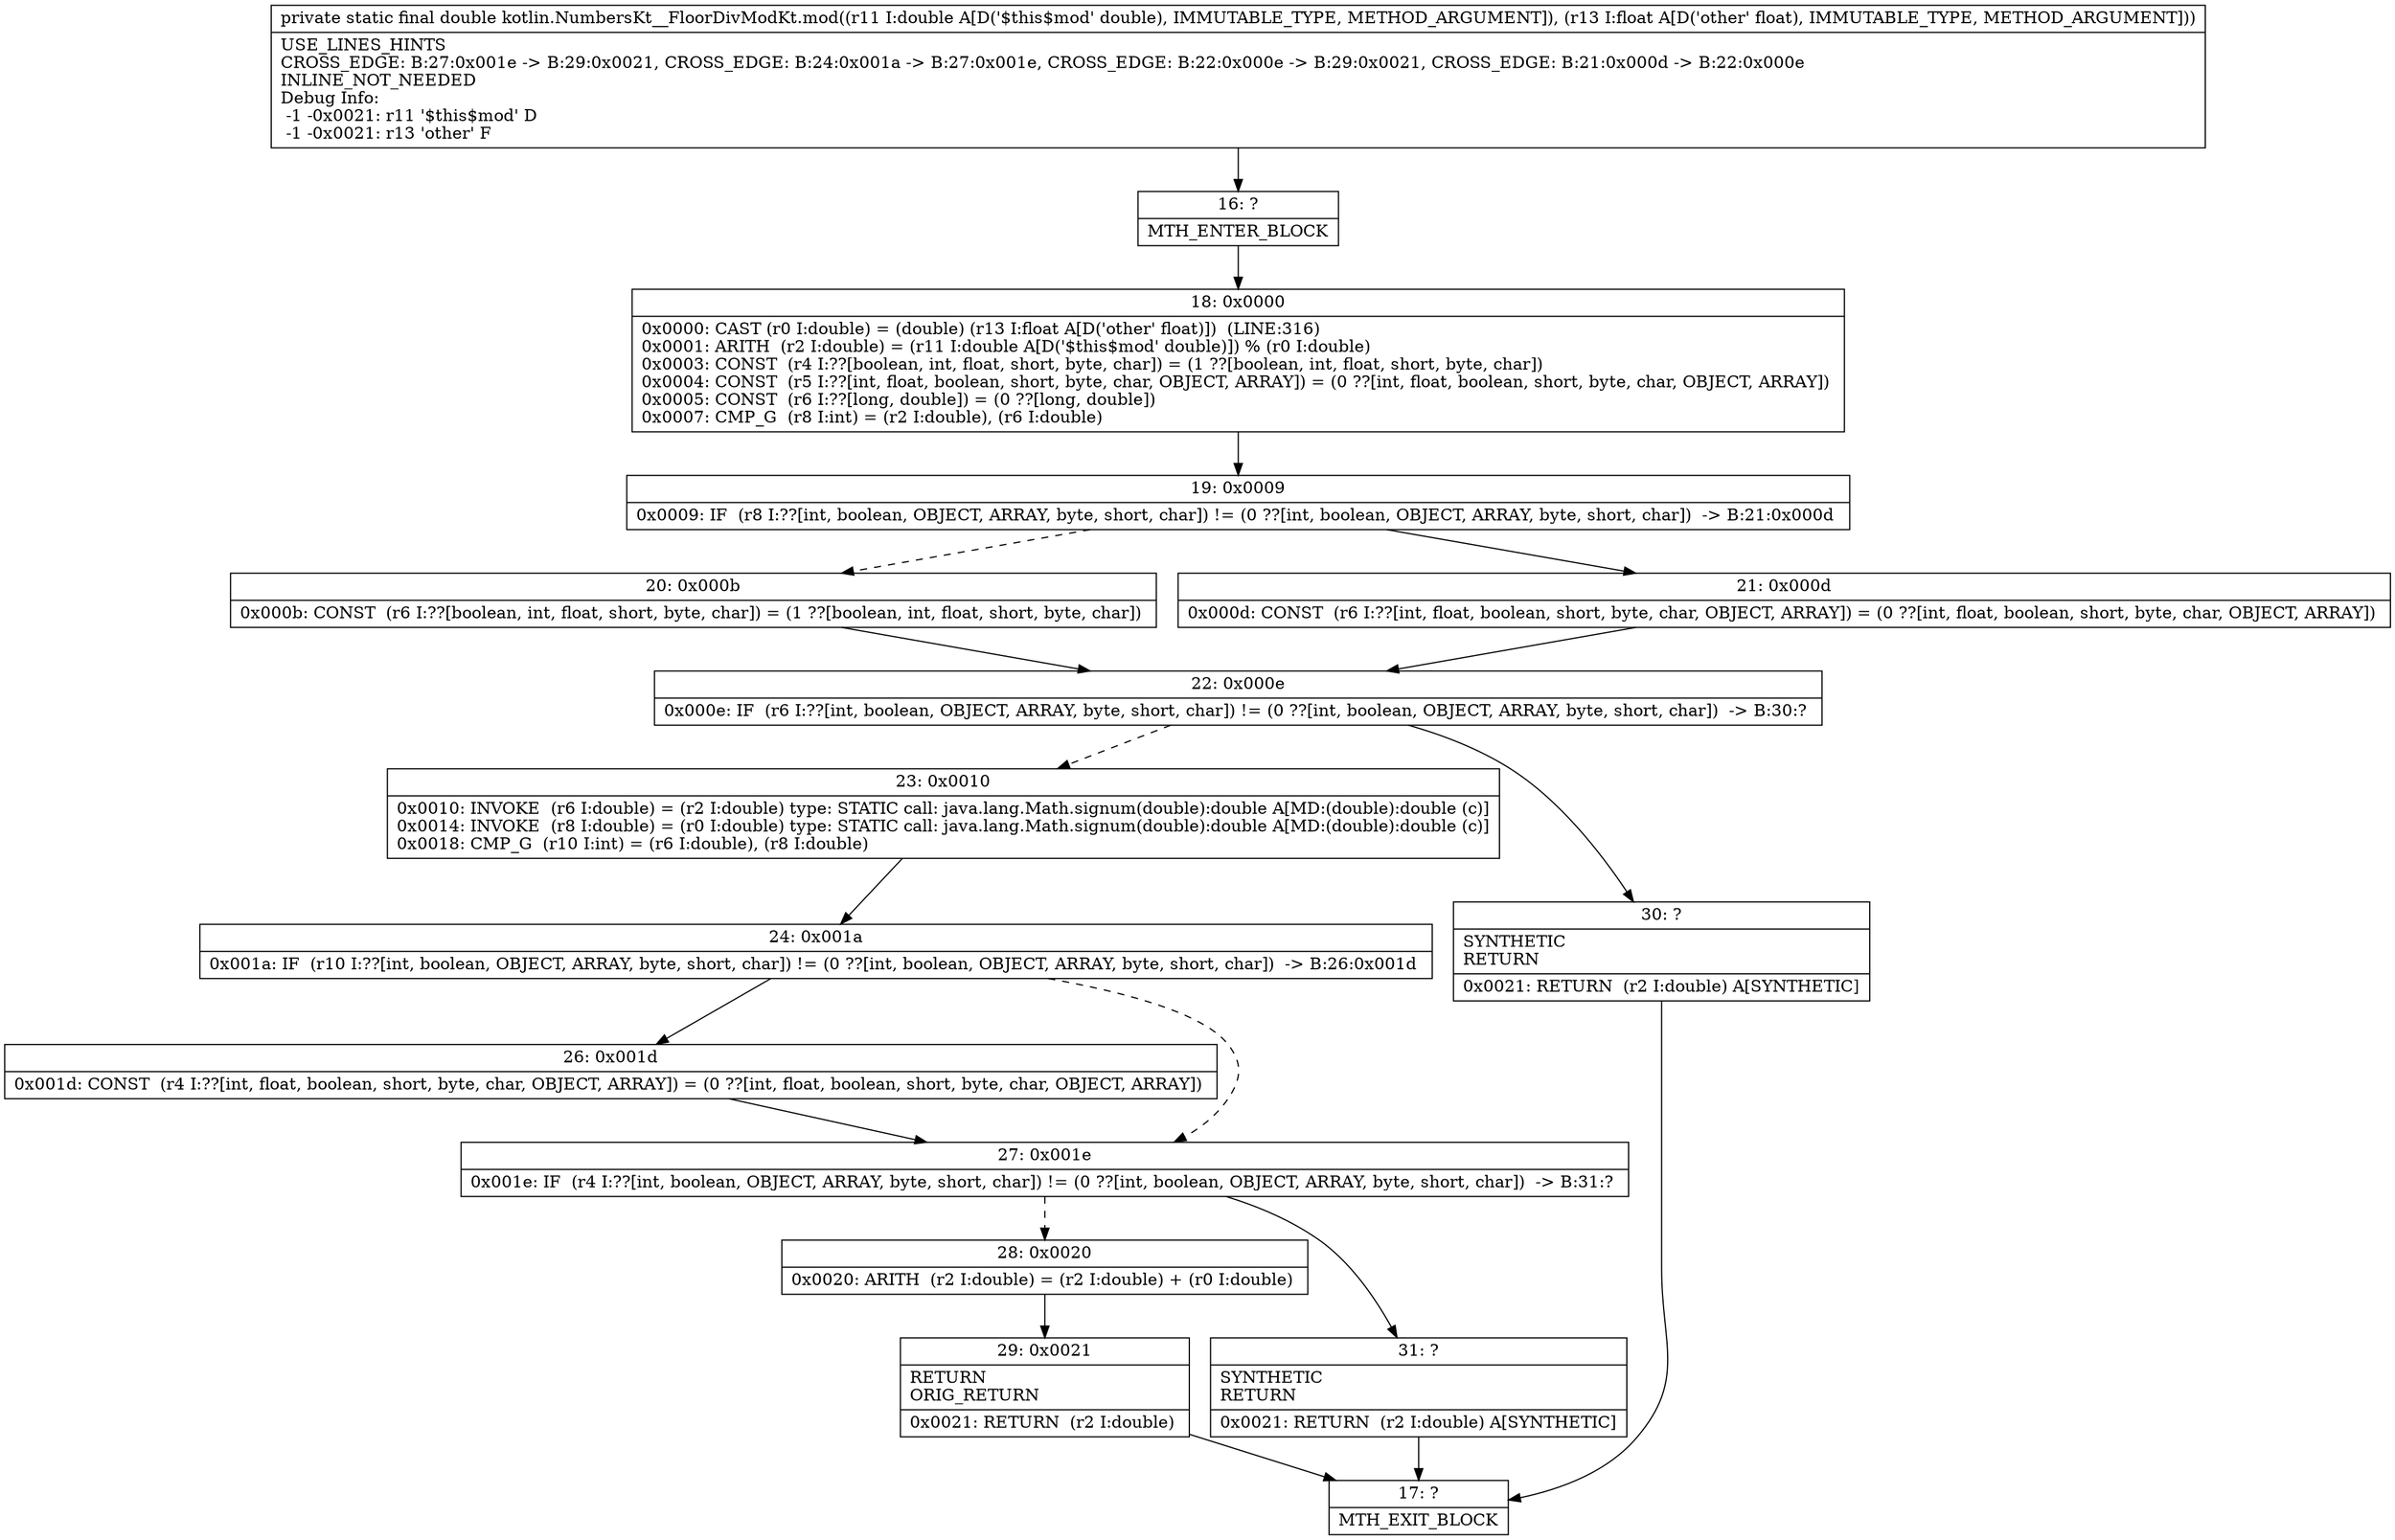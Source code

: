 digraph "CFG forkotlin.NumbersKt__FloorDivModKt.mod(DF)D" {
Node_16 [shape=record,label="{16\:\ ?|MTH_ENTER_BLOCK\l}"];
Node_18 [shape=record,label="{18\:\ 0x0000|0x0000: CAST (r0 I:double) = (double) (r13 I:float A[D('other' float)])  (LINE:316)\l0x0001: ARITH  (r2 I:double) = (r11 I:double A[D('$this$mod' double)]) % (r0 I:double) \l0x0003: CONST  (r4 I:??[boolean, int, float, short, byte, char]) = (1 ??[boolean, int, float, short, byte, char]) \l0x0004: CONST  (r5 I:??[int, float, boolean, short, byte, char, OBJECT, ARRAY]) = (0 ??[int, float, boolean, short, byte, char, OBJECT, ARRAY]) \l0x0005: CONST  (r6 I:??[long, double]) = (0 ??[long, double]) \l0x0007: CMP_G  (r8 I:int) = (r2 I:double), (r6 I:double) \l}"];
Node_19 [shape=record,label="{19\:\ 0x0009|0x0009: IF  (r8 I:??[int, boolean, OBJECT, ARRAY, byte, short, char]) != (0 ??[int, boolean, OBJECT, ARRAY, byte, short, char])  \-\> B:21:0x000d \l}"];
Node_20 [shape=record,label="{20\:\ 0x000b|0x000b: CONST  (r6 I:??[boolean, int, float, short, byte, char]) = (1 ??[boolean, int, float, short, byte, char]) \l}"];
Node_22 [shape=record,label="{22\:\ 0x000e|0x000e: IF  (r6 I:??[int, boolean, OBJECT, ARRAY, byte, short, char]) != (0 ??[int, boolean, OBJECT, ARRAY, byte, short, char])  \-\> B:30:? \l}"];
Node_23 [shape=record,label="{23\:\ 0x0010|0x0010: INVOKE  (r6 I:double) = (r2 I:double) type: STATIC call: java.lang.Math.signum(double):double A[MD:(double):double (c)]\l0x0014: INVOKE  (r8 I:double) = (r0 I:double) type: STATIC call: java.lang.Math.signum(double):double A[MD:(double):double (c)]\l0x0018: CMP_G  (r10 I:int) = (r6 I:double), (r8 I:double) \l}"];
Node_24 [shape=record,label="{24\:\ 0x001a|0x001a: IF  (r10 I:??[int, boolean, OBJECT, ARRAY, byte, short, char]) != (0 ??[int, boolean, OBJECT, ARRAY, byte, short, char])  \-\> B:26:0x001d \l}"];
Node_26 [shape=record,label="{26\:\ 0x001d|0x001d: CONST  (r4 I:??[int, float, boolean, short, byte, char, OBJECT, ARRAY]) = (0 ??[int, float, boolean, short, byte, char, OBJECT, ARRAY]) \l}"];
Node_27 [shape=record,label="{27\:\ 0x001e|0x001e: IF  (r4 I:??[int, boolean, OBJECT, ARRAY, byte, short, char]) != (0 ??[int, boolean, OBJECT, ARRAY, byte, short, char])  \-\> B:31:? \l}"];
Node_28 [shape=record,label="{28\:\ 0x0020|0x0020: ARITH  (r2 I:double) = (r2 I:double) + (r0 I:double) \l}"];
Node_29 [shape=record,label="{29\:\ 0x0021|RETURN\lORIG_RETURN\l|0x0021: RETURN  (r2 I:double) \l}"];
Node_17 [shape=record,label="{17\:\ ?|MTH_EXIT_BLOCK\l}"];
Node_31 [shape=record,label="{31\:\ ?|SYNTHETIC\lRETURN\l|0x0021: RETURN  (r2 I:double) A[SYNTHETIC]\l}"];
Node_30 [shape=record,label="{30\:\ ?|SYNTHETIC\lRETURN\l|0x0021: RETURN  (r2 I:double) A[SYNTHETIC]\l}"];
Node_21 [shape=record,label="{21\:\ 0x000d|0x000d: CONST  (r6 I:??[int, float, boolean, short, byte, char, OBJECT, ARRAY]) = (0 ??[int, float, boolean, short, byte, char, OBJECT, ARRAY]) \l}"];
MethodNode[shape=record,label="{private static final double kotlin.NumbersKt__FloorDivModKt.mod((r11 I:double A[D('$this$mod' double), IMMUTABLE_TYPE, METHOD_ARGUMENT]), (r13 I:float A[D('other' float), IMMUTABLE_TYPE, METHOD_ARGUMENT]))  | USE_LINES_HINTS\lCROSS_EDGE: B:27:0x001e \-\> B:29:0x0021, CROSS_EDGE: B:24:0x001a \-\> B:27:0x001e, CROSS_EDGE: B:22:0x000e \-\> B:29:0x0021, CROSS_EDGE: B:21:0x000d \-\> B:22:0x000e\lINLINE_NOT_NEEDED\lDebug Info:\l  \-1 \-0x0021: r11 '$this$mod' D\l  \-1 \-0x0021: r13 'other' F\l}"];
MethodNode -> Node_16;Node_16 -> Node_18;
Node_18 -> Node_19;
Node_19 -> Node_20[style=dashed];
Node_19 -> Node_21;
Node_20 -> Node_22;
Node_22 -> Node_23[style=dashed];
Node_22 -> Node_30;
Node_23 -> Node_24;
Node_24 -> Node_26;
Node_24 -> Node_27[style=dashed];
Node_26 -> Node_27;
Node_27 -> Node_28[style=dashed];
Node_27 -> Node_31;
Node_28 -> Node_29;
Node_29 -> Node_17;
Node_31 -> Node_17;
Node_30 -> Node_17;
Node_21 -> Node_22;
}


